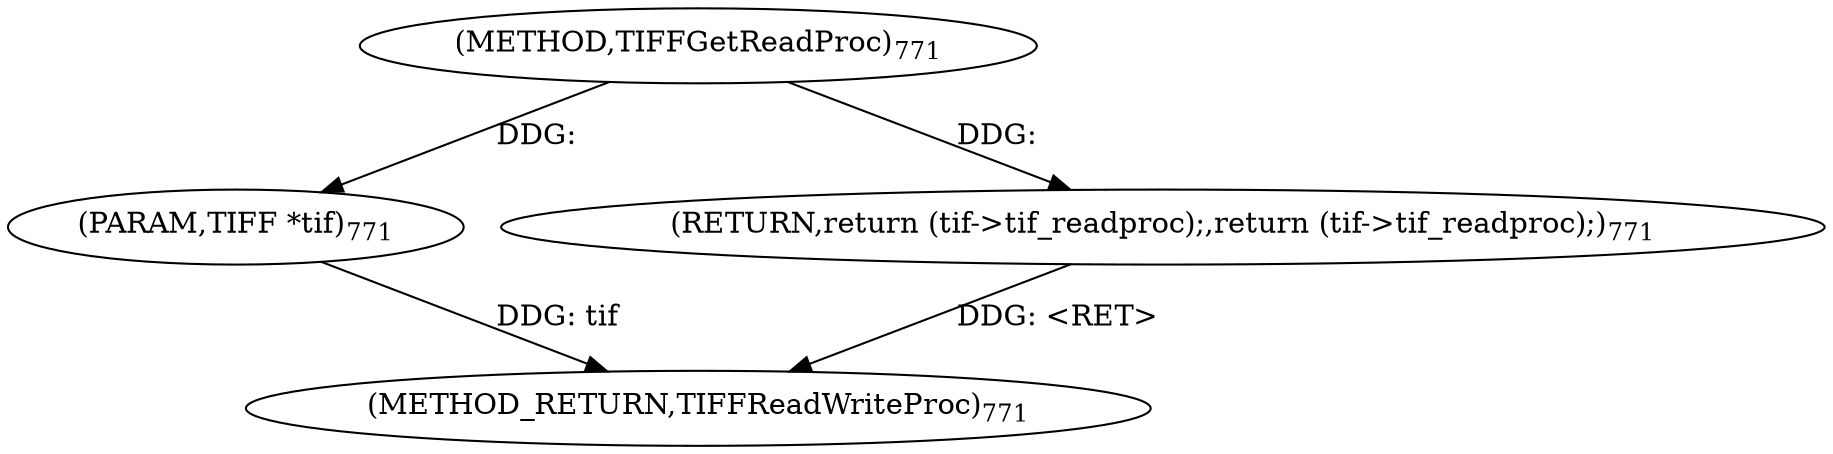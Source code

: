digraph "TIFFGetReadProc" {  
"1634" [label = <(METHOD,TIFFGetReadProc)<SUB>771</SUB>> ]
"1641" [label = <(METHOD_RETURN,TIFFReadWriteProc)<SUB>771</SUB>> ]
"1635" [label = <(PARAM,TIFF *tif)<SUB>771</SUB>> ]
"1637" [label = <(RETURN,return (tif-&gt;tif_readproc);,return (tif-&gt;tif_readproc);)<SUB>771</SUB>> ]
  "1637" -> "1641"  [ label = "DDG: &lt;RET&gt;"] 
  "1635" -> "1641"  [ label = "DDG: tif"] 
  "1634" -> "1635"  [ label = "DDG: "] 
  "1634" -> "1637"  [ label = "DDG: "] 
}
